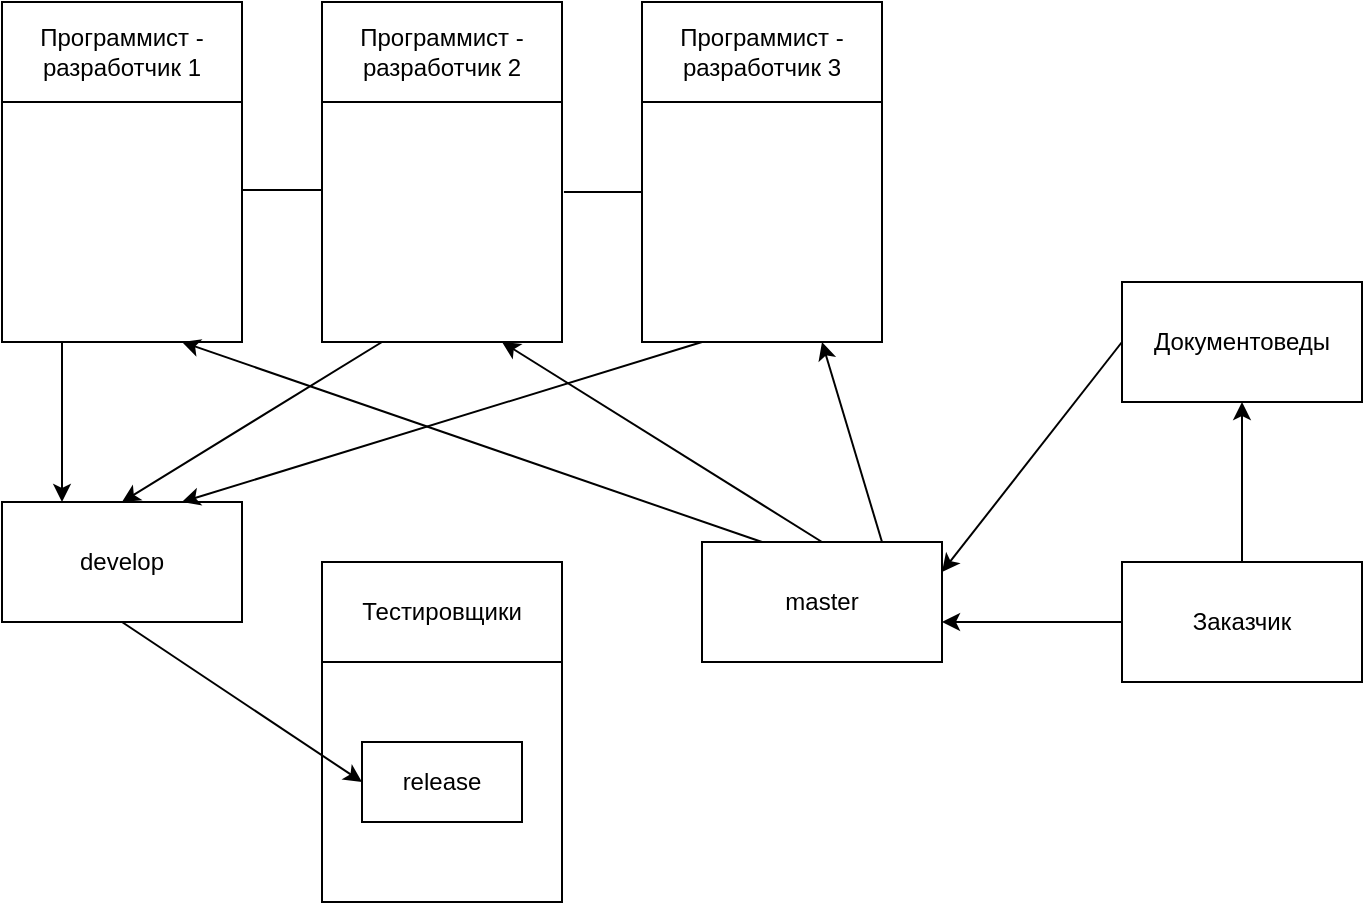 <mxfile version="17.1.0" type="device"><diagram id="8qOo65wn-EoDiWgjg-rN" name="Page-1"><mxGraphModel dx="1422" dy="765" grid="1" gridSize="10" guides="1" tooltips="1" connect="1" arrows="1" fold="1" page="1" pageScale="1" pageWidth="827" pageHeight="1169" math="0" shadow="0"><root><mxCell id="0"/><mxCell id="1" parent="0"/><mxCell id="WF1SABcSIwzEtMiNjQqk-1" value="" style="rounded=0;whiteSpace=wrap;html=1;" vertex="1" parent="1"><mxGeometry x="130" y="80" width="120" height="120" as="geometry"/></mxCell><mxCell id="WF1SABcSIwzEtMiNjQqk-2" value="" style="rounded=0;whiteSpace=wrap;html=1;" vertex="1" parent="1"><mxGeometry x="290" y="80" width="120" height="120" as="geometry"/></mxCell><mxCell id="WF1SABcSIwzEtMiNjQqk-4" value="" style="rounded=0;whiteSpace=wrap;html=1;" vertex="1" parent="1"><mxGeometry x="450" y="80" width="120" height="120" as="geometry"/></mxCell><mxCell id="WF1SABcSIwzEtMiNjQqk-5" value="Программист -&lt;br&gt;разработчик 1" style="rounded=0;whiteSpace=wrap;html=1;" vertex="1" parent="1"><mxGeometry x="130" y="30" width="120" height="50" as="geometry"/></mxCell><mxCell id="WF1SABcSIwzEtMiNjQqk-6" value="Программист -&lt;br&gt;разработчик 2" style="rounded=0;whiteSpace=wrap;html=1;" vertex="1" parent="1"><mxGeometry x="290" y="30" width="120" height="50" as="geometry"/></mxCell><mxCell id="WF1SABcSIwzEtMiNjQqk-7" value="Программист -&lt;br&gt;разработчик 3" style="rounded=0;whiteSpace=wrap;html=1;" vertex="1" parent="1"><mxGeometry x="450" y="30" width="120" height="50" as="geometry"/></mxCell><mxCell id="WF1SABcSIwzEtMiNjQqk-9" value="" style="rounded=0;whiteSpace=wrap;html=1;" vertex="1" parent="1"><mxGeometry x="290" y="360" width="120" height="120" as="geometry"/></mxCell><mxCell id="WF1SABcSIwzEtMiNjQqk-10" value="Тестировщики" style="rounded=0;whiteSpace=wrap;html=1;" vertex="1" parent="1"><mxGeometry x="290" y="310" width="120" height="50" as="geometry"/></mxCell><mxCell id="WF1SABcSIwzEtMiNjQqk-11" value="" style="endArrow=none;html=1;rounded=0;exitX=0;exitY=0.367;exitDx=0;exitDy=0;exitPerimeter=0;" edge="1" parent="1" source="WF1SABcSIwzEtMiNjQqk-2"><mxGeometry width="50" height="50" relative="1" as="geometry"><mxPoint x="390" y="370" as="sourcePoint"/><mxPoint x="250" y="124" as="targetPoint"/></mxGeometry></mxCell><mxCell id="WF1SABcSIwzEtMiNjQqk-12" value="" style="endArrow=none;html=1;rounded=0;exitX=0;exitY=0.375;exitDx=0;exitDy=0;exitPerimeter=0;entryX=1.008;entryY=0.375;entryDx=0;entryDy=0;entryPerimeter=0;" edge="1" parent="1" source="WF1SABcSIwzEtMiNjQqk-4" target="WF1SABcSIwzEtMiNjQqk-2"><mxGeometry width="50" height="50" relative="1" as="geometry"><mxPoint x="300" y="134.04" as="sourcePoint"/><mxPoint x="260" y="134" as="targetPoint"/></mxGeometry></mxCell><mxCell id="WF1SABcSIwzEtMiNjQqk-19" value="release" style="rounded=0;whiteSpace=wrap;html=1;" vertex="1" parent="1"><mxGeometry x="310" y="400" width="80" height="40" as="geometry"/></mxCell><mxCell id="WF1SABcSIwzEtMiNjQqk-23" value="Заказчик" style="rounded=0;whiteSpace=wrap;html=1;" vertex="1" parent="1"><mxGeometry x="690" y="310" width="120" height="60" as="geometry"/></mxCell><mxCell id="WF1SABcSIwzEtMiNjQqk-24" value="Документоведы" style="rounded=0;whiteSpace=wrap;html=1;" vertex="1" parent="1"><mxGeometry x="690" y="170" width="120" height="60" as="geometry"/></mxCell><mxCell id="WF1SABcSIwzEtMiNjQqk-25" value="" style="endArrow=classic;html=1;rounded=0;exitX=0.5;exitY=0;exitDx=0;exitDy=0;entryX=0.5;entryY=1;entryDx=0;entryDy=0;" edge="1" parent="1" source="WF1SABcSIwzEtMiNjQqk-23" target="WF1SABcSIwzEtMiNjQqk-24"><mxGeometry width="50" height="50" relative="1" as="geometry"><mxPoint x="440" y="360" as="sourcePoint"/><mxPoint x="490" y="310" as="targetPoint"/></mxGeometry></mxCell><mxCell id="WF1SABcSIwzEtMiNjQqk-28" value="develop" style="rounded=0;whiteSpace=wrap;html=1;" vertex="1" parent="1"><mxGeometry x="130" y="280" width="120" height="60" as="geometry"/></mxCell><mxCell id="WF1SABcSIwzEtMiNjQqk-29" value="" style="endArrow=classic;html=1;rounded=0;exitX=0.5;exitY=1;exitDx=0;exitDy=0;entryX=0;entryY=0.5;entryDx=0;entryDy=0;" edge="1" parent="1" source="WF1SABcSIwzEtMiNjQqk-28" target="WF1SABcSIwzEtMiNjQqk-19"><mxGeometry width="50" height="50" relative="1" as="geometry"><mxPoint x="390" y="370" as="sourcePoint"/><mxPoint x="440" y="320" as="targetPoint"/></mxGeometry></mxCell><mxCell id="WF1SABcSIwzEtMiNjQqk-30" value="master" style="rounded=0;whiteSpace=wrap;html=1;" vertex="1" parent="1"><mxGeometry x="480" y="300" width="120" height="60" as="geometry"/></mxCell><mxCell id="WF1SABcSIwzEtMiNjQqk-31" value="" style="endArrow=classic;html=1;rounded=0;exitX=0;exitY=0.5;exitDx=0;exitDy=0;entryX=1;entryY=0.25;entryDx=0;entryDy=0;" edge="1" parent="1" source="WF1SABcSIwzEtMiNjQqk-24" target="WF1SABcSIwzEtMiNjQqk-30"><mxGeometry width="50" height="50" relative="1" as="geometry"><mxPoint x="390" y="370" as="sourcePoint"/><mxPoint x="440" y="320" as="targetPoint"/></mxGeometry></mxCell><mxCell id="WF1SABcSIwzEtMiNjQqk-32" value="" style="endArrow=classic;html=1;rounded=0;exitX=0;exitY=0.5;exitDx=0;exitDy=0;" edge="1" parent="1" source="WF1SABcSIwzEtMiNjQqk-23"><mxGeometry width="50" height="50" relative="1" as="geometry"><mxPoint x="700" y="210" as="sourcePoint"/><mxPoint x="600" y="340" as="targetPoint"/></mxGeometry></mxCell><mxCell id="WF1SABcSIwzEtMiNjQqk-35" value="" style="endArrow=classic;html=1;rounded=0;exitX=0.25;exitY=1;exitDx=0;exitDy=0;entryX=0.25;entryY=0;entryDx=0;entryDy=0;" edge="1" parent="1" source="WF1SABcSIwzEtMiNjQqk-1" target="WF1SABcSIwzEtMiNjQqk-28"><mxGeometry width="50" height="50" relative="1" as="geometry"><mxPoint x="390" y="370" as="sourcePoint"/><mxPoint x="440" y="320" as="targetPoint"/></mxGeometry></mxCell><mxCell id="WF1SABcSIwzEtMiNjQqk-36" value="" style="endArrow=classic;html=1;rounded=0;exitX=0.25;exitY=1;exitDx=0;exitDy=0;entryX=0.5;entryY=0;entryDx=0;entryDy=0;" edge="1" parent="1" source="WF1SABcSIwzEtMiNjQqk-2" target="WF1SABcSIwzEtMiNjQqk-28"><mxGeometry width="50" height="50" relative="1" as="geometry"><mxPoint x="390" y="370" as="sourcePoint"/><mxPoint x="440" y="320" as="targetPoint"/></mxGeometry></mxCell><mxCell id="WF1SABcSIwzEtMiNjQqk-37" value="" style="endArrow=classic;html=1;rounded=0;exitX=0.25;exitY=1;exitDx=0;exitDy=0;entryX=0.75;entryY=0;entryDx=0;entryDy=0;" edge="1" parent="1" source="WF1SABcSIwzEtMiNjQqk-4" target="WF1SABcSIwzEtMiNjQqk-28"><mxGeometry width="50" height="50" relative="1" as="geometry"><mxPoint x="390" y="370" as="sourcePoint"/><mxPoint x="440" y="320" as="targetPoint"/></mxGeometry></mxCell><mxCell id="WF1SABcSIwzEtMiNjQqk-38" value="" style="endArrow=classic;html=1;rounded=0;exitX=0.75;exitY=0;exitDx=0;exitDy=0;entryX=0.75;entryY=1;entryDx=0;entryDy=0;" edge="1" parent="1" source="WF1SABcSIwzEtMiNjQqk-30" target="WF1SABcSIwzEtMiNjQqk-4"><mxGeometry width="50" height="50" relative="1" as="geometry"><mxPoint x="390" y="370" as="sourcePoint"/><mxPoint x="510" y="200" as="targetPoint"/></mxGeometry></mxCell><mxCell id="WF1SABcSIwzEtMiNjQqk-39" value="" style="endArrow=classic;html=1;rounded=0;exitX=0.5;exitY=0;exitDx=0;exitDy=0;entryX=0.75;entryY=1;entryDx=0;entryDy=0;" edge="1" parent="1" source="WF1SABcSIwzEtMiNjQqk-30" target="WF1SABcSIwzEtMiNjQqk-2"><mxGeometry width="50" height="50" relative="1" as="geometry"><mxPoint x="390" y="370" as="sourcePoint"/><mxPoint x="350" y="200" as="targetPoint"/></mxGeometry></mxCell><mxCell id="WF1SABcSIwzEtMiNjQqk-40" value="" style="endArrow=classic;html=1;rounded=0;exitX=0.25;exitY=0;exitDx=0;exitDy=0;entryX=0.75;entryY=1;entryDx=0;entryDy=0;" edge="1" parent="1" source="WF1SABcSIwzEtMiNjQqk-30" target="WF1SABcSIwzEtMiNjQqk-1"><mxGeometry width="50" height="50" relative="1" as="geometry"><mxPoint x="390" y="370" as="sourcePoint"/><mxPoint x="440" y="320" as="targetPoint"/></mxGeometry></mxCell></root></mxGraphModel></diagram></mxfile>